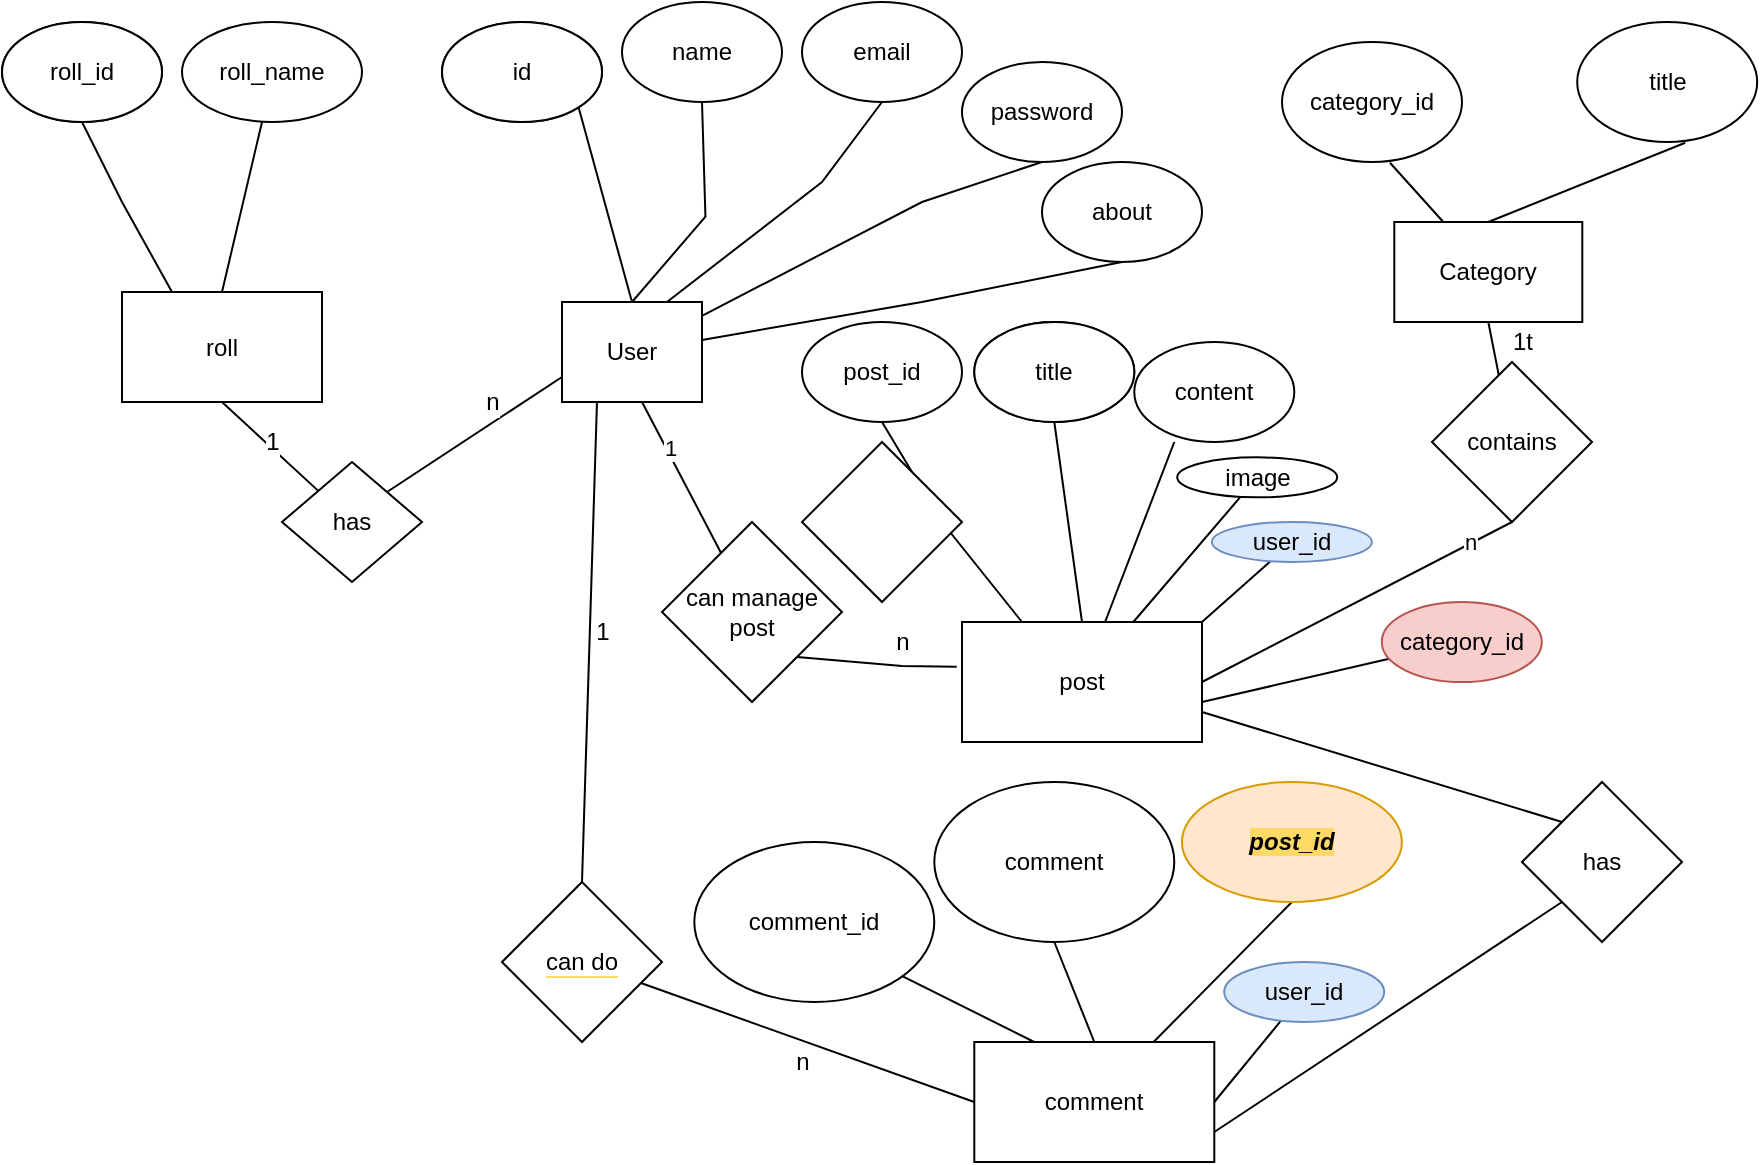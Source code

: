 <mxfile version="20.8.3" type="device"><diagram id="rPeYLPX92fFSoesWAQtS" name="Page-1"><mxGraphModel dx="2032" dy="430" grid="1" gridSize="10" guides="1" tooltips="1" connect="1" arrows="1" fold="1" page="1" pageScale="1" pageWidth="1169" pageHeight="1654" math="0" shadow="0"><root><mxCell id="0"/><mxCell id="1" parent="0"/><mxCell id="_1juKVzr3VNGROnuHjqq-1" value="User" style="rounded=0;whiteSpace=wrap;html=1;" vertex="1" parent="1"><mxGeometry x="10" y="350" width="70" height="50" as="geometry"/></mxCell><mxCell id="_1juKVzr3VNGROnuHjqq-2" value="id" style="ellipse;whiteSpace=wrap;html=1;" vertex="1" parent="1"><mxGeometry x="-50" y="210" width="80" height="50" as="geometry"/></mxCell><mxCell id="_1juKVzr3VNGROnuHjqq-3" value="" style="endArrow=none;html=1;rounded=0;exitX=0.5;exitY=0;exitDx=0;exitDy=0;entryX=1;entryY=1;entryDx=0;entryDy=0;" edge="1" parent="1" source="_1juKVzr3VNGROnuHjqq-1" target="_1juKVzr3VNGROnuHjqq-2"><mxGeometry width="50" height="50" relative="1" as="geometry"><mxPoint x="40" y="330" as="sourcePoint"/><mxPoint x="40" y="260" as="targetPoint"/></mxGeometry></mxCell><mxCell id="_1juKVzr3VNGROnuHjqq-4" value="name" style="ellipse;whiteSpace=wrap;html=1;" vertex="1" parent="1"><mxGeometry x="40" y="200" width="80" height="50" as="geometry"/></mxCell><mxCell id="_1juKVzr3VNGROnuHjqq-5" value="" style="endArrow=none;html=1;rounded=0;exitX=0.5;exitY=0;exitDx=0;exitDy=0;entryX=0.5;entryY=1;entryDx=0;entryDy=0;" edge="1" parent="1" target="_1juKVzr3VNGROnuHjqq-4" source="_1juKVzr3VNGROnuHjqq-1"><mxGeometry width="50" height="50" relative="1" as="geometry"><mxPoint x="106.72" y="337.32" as="sourcePoint"/><mxPoint x="30.004" y="249.998" as="targetPoint"/><Array as="points"><mxPoint x="81.72" y="307.32"/></Array></mxGeometry></mxCell><mxCell id="_1juKVzr3VNGROnuHjqq-7" value="email" style="ellipse;whiteSpace=wrap;html=1;" vertex="1" parent="1"><mxGeometry x="130" y="200" width="80" height="50" as="geometry"/></mxCell><mxCell id="_1juKVzr3VNGROnuHjqq-8" value="" style="endArrow=none;html=1;rounded=0;entryX=0.5;entryY=1;entryDx=0;entryDy=0;exitX=0.75;exitY=0;exitDx=0;exitDy=0;" edge="1" parent="1" target="_1juKVzr3VNGROnuHjqq-7" source="_1juKVzr3VNGROnuHjqq-1"><mxGeometry width="50" height="50" relative="1" as="geometry"><mxPoint x="130" y="350" as="sourcePoint"/><mxPoint x="120.004" y="249.998" as="targetPoint"/><Array as="points"><mxPoint x="140" y="290"/></Array></mxGeometry></mxCell><mxCell id="_1juKVzr3VNGROnuHjqq-10" value="password" style="ellipse;whiteSpace=wrap;html=1;" vertex="1" parent="1"><mxGeometry x="210" y="230" width="80" height="50" as="geometry"/></mxCell><mxCell id="_1juKVzr3VNGROnuHjqq-11" value="" style="endArrow=none;html=1;rounded=0;entryX=0.5;entryY=1;entryDx=0;entryDy=0;" edge="1" parent="1" target="_1juKVzr3VNGROnuHjqq-10" source="_1juKVzr3VNGROnuHjqq-1"><mxGeometry width="50" height="50" relative="1" as="geometry"><mxPoint x="255" y="370" as="sourcePoint"/><mxPoint x="200.004" y="279.998" as="targetPoint"/><Array as="points"><mxPoint x="190" y="300"/></Array></mxGeometry></mxCell><mxCell id="_1juKVzr3VNGROnuHjqq-13" value="about" style="ellipse;whiteSpace=wrap;html=1;" vertex="1" parent="1"><mxGeometry x="250" y="280" width="80" height="50" as="geometry"/></mxCell><mxCell id="_1juKVzr3VNGROnuHjqq-14" value="" style="endArrow=none;html=1;rounded=0;entryX=0.5;entryY=1;entryDx=0;entryDy=0;" edge="1" parent="1" target="_1juKVzr3VNGROnuHjqq-13" source="_1juKVzr3VNGROnuHjqq-1"><mxGeometry width="50" height="50" relative="1" as="geometry"><mxPoint x="295" y="420" as="sourcePoint"/><mxPoint x="240.004" y="329.998" as="targetPoint"/><Array as="points"><mxPoint x="190" y="350"/></Array></mxGeometry></mxCell><mxCell id="_1juKVzr3VNGROnuHjqq-16" value="post" style="rounded=0;whiteSpace=wrap;html=1;" vertex="1" parent="1"><mxGeometry x="210" y="510" width="120" height="60" as="geometry"/></mxCell><mxCell id="_1juKVzr3VNGROnuHjqq-17" value="post_id" style="ellipse;whiteSpace=wrap;html=1;" vertex="1" parent="1"><mxGeometry x="130" y="360" width="80" height="50" as="geometry"/></mxCell><mxCell id="_1juKVzr3VNGROnuHjqq-18" value="" style="endArrow=none;html=1;rounded=0;entryX=0.5;entryY=1;entryDx=0;entryDy=0;exitX=0.25;exitY=0;exitDx=0;exitDy=0;" edge="1" parent="1" target="_1juKVzr3VNGROnuHjqq-17" source="_1juKVzr3VNGROnuHjqq-16"><mxGeometry width="50" height="50" relative="1" as="geometry"><mxPoint x="170" y="490" as="sourcePoint"/><mxPoint x="120.004" y="409.998" as="targetPoint"/><Array as="points"><mxPoint x="200" y="460"/></Array></mxGeometry></mxCell><mxCell id="_1juKVzr3VNGROnuHjqq-20" value="title" style="ellipse;whiteSpace=wrap;html=1;" vertex="1" parent="1"><mxGeometry x="216.15" y="360" width="80" height="50" as="geometry"/></mxCell><mxCell id="_1juKVzr3VNGROnuHjqq-21" value="" style="endArrow=none;html=1;rounded=0;entryX=0.5;entryY=1;entryDx=0;entryDy=0;exitX=0.5;exitY=0;exitDx=0;exitDy=0;" edge="1" parent="1" target="_1juKVzr3VNGROnuHjqq-20" source="_1juKVzr3VNGROnuHjqq-16"><mxGeometry width="50" height="50" relative="1" as="geometry"><mxPoint x="209.996" y="510" as="sourcePoint"/><mxPoint x="206.154" y="409.998" as="targetPoint"/><Array as="points"/></mxGeometry></mxCell><mxCell id="_1juKVzr3VNGROnuHjqq-23" value="title" style="ellipse;whiteSpace=wrap;html=1;" vertex="1" parent="1"><mxGeometry x="216.15" y="360" width="80" height="50" as="geometry"/></mxCell><mxCell id="_1juKVzr3VNGROnuHjqq-24" value="" style="endArrow=none;html=1;rounded=0;entryX=0.5;entryY=1;entryDx=0;entryDy=0;" edge="1" parent="1" source="_1juKVzr3VNGROnuHjqq-16"><mxGeometry width="50" height="50" relative="1" as="geometry"><mxPoint x="240" y="500" as="sourcePoint"/><mxPoint x="316.15" y="420" as="targetPoint"/><Array as="points"/></mxGeometry></mxCell><mxCell id="_1juKVzr3VNGROnuHjqq-26" value="content" style="ellipse;whiteSpace=wrap;html=1;" vertex="1" parent="1"><mxGeometry x="296.15" y="370" width="80" height="50" as="geometry"/></mxCell><mxCell id="_1juKVzr3VNGROnuHjqq-27" value="" style="endArrow=none;html=1;rounded=0;" edge="1" parent="1" source="_1juKVzr3VNGROnuHjqq-16" target="_1juKVzr3VNGROnuHjqq-29"><mxGeometry width="50" height="50" relative="1" as="geometry"><mxPoint x="240.0" y="490.0" as="sourcePoint"/><mxPoint x="342.9" y="467.68" as="targetPoint"/><Array as="points"/></mxGeometry></mxCell><mxCell id="_1juKVzr3VNGROnuHjqq-29" value="image" style="ellipse;whiteSpace=wrap;html=1;" vertex="1" parent="1"><mxGeometry x="317.6" y="427.68" width="80" height="20" as="geometry"/></mxCell><mxCell id="_1juKVzr3VNGROnuHjqq-32" value="" style="endArrow=none;html=1;rounded=0;exitX=1;exitY=0;exitDx=0;exitDy=0;" edge="1" parent="1" target="_1juKVzr3VNGROnuHjqq-33" source="_1juKVzr3VNGROnuHjqq-16"><mxGeometry width="50" height="50" relative="1" as="geometry"><mxPoint x="257.35" y="522.32" as="sourcePoint"/><mxPoint x="360.25" y="500" as="targetPoint"/><Array as="points"/></mxGeometry></mxCell><mxCell id="_1juKVzr3VNGROnuHjqq-33" value="user_id" style="ellipse;whiteSpace=wrap;html=1;fillColor=#dae8fc;strokeColor=#6c8ebf;" vertex="1" parent="1"><mxGeometry x="334.95" y="460" width="80" height="20" as="geometry"/></mxCell><mxCell id="_1juKVzr3VNGROnuHjqq-34" value="can manage post" style="rhombus;whiteSpace=wrap;html=1;" vertex="1" parent="1"><mxGeometry x="60" y="460" width="90" height="90" as="geometry"/></mxCell><mxCell id="_1juKVzr3VNGROnuHjqq-36" value="" style="endArrow=none;html=1;rounded=0;" edge="1" parent="1" source="_1juKVzr3VNGROnuHjqq-34"><mxGeometry width="50" height="50" relative="1" as="geometry"><mxPoint x="10" y="447.68" as="sourcePoint"/><mxPoint x="50" y="400" as="targetPoint"/></mxGeometry></mxCell><mxCell id="_1juKVzr3VNGROnuHjqq-38" value="1" style="edgeLabel;html=1;align=center;verticalAlign=middle;resizable=0;points=[];" vertex="1" connectable="0" parent="_1juKVzr3VNGROnuHjqq-36"><mxGeometry x="0.383" y="-2" relative="1" as="geometry"><mxPoint as="offset"/></mxGeometry></mxCell><mxCell id="_1juKVzr3VNGROnuHjqq-37" value="" style="endArrow=none;html=1;rounded=0;entryX=1;entryY=1;entryDx=0;entryDy=0;exitX=-0.022;exitY=0.372;exitDx=0;exitDy=0;exitPerimeter=0;" edge="1" parent="1" source="_1juKVzr3VNGROnuHjqq-16" target="_1juKVzr3VNGROnuHjqq-34"><mxGeometry width="50" height="50" relative="1" as="geometry"><mxPoint x="200" y="530" as="sourcePoint"/><mxPoint x="60" y="410" as="targetPoint"/><Array as="points"><mxPoint x="180" y="532"/></Array></mxGeometry></mxCell><mxCell id="_1juKVzr3VNGROnuHjqq-39" value="n" style="text;html=1;align=center;verticalAlign=middle;resizable=0;points=[];autosize=1;strokeColor=none;fillColor=none;" vertex="1" parent="1"><mxGeometry x="165" y="505" width="30" height="30" as="geometry"/></mxCell><mxCell id="_1juKVzr3VNGROnuHjqq-40" value="comment" style="rounded=0;whiteSpace=wrap;html=1;" vertex="1" parent="1"><mxGeometry x="216.15" y="720" width="120" height="60" as="geometry"/></mxCell><mxCell id="_1juKVzr3VNGROnuHjqq-42" value="" style="endArrow=none;html=1;rounded=0;exitX=1;exitY=1;exitDx=0;exitDy=0;entryX=0.25;entryY=0;entryDx=0;entryDy=0;" edge="1" parent="1" target="_1juKVzr3VNGROnuHjqq-40"><mxGeometry width="50" height="50" relative="1" as="geometry"><mxPoint x="102.426" y="648.284" as="sourcePoint"/><mxPoint x="190" y="590" as="targetPoint"/></mxGeometry></mxCell><mxCell id="_1juKVzr3VNGROnuHjqq-43" value="comment_id" style="ellipse;whiteSpace=wrap;html=1;" vertex="1" parent="1"><mxGeometry x="76.15" y="620" width="120" height="80" as="geometry"/></mxCell><mxCell id="_1juKVzr3VNGROnuHjqq-44" value="" style="endArrow=none;html=1;rounded=0;exitX=0.5;exitY=1;exitDx=0;exitDy=0;entryX=0.5;entryY=0;entryDx=0;entryDy=0;" edge="1" parent="1" source="_1juKVzr3VNGROnuHjqq-45" target="_1juKVzr3VNGROnuHjqq-40"><mxGeometry width="50" height="50" relative="1" as="geometry"><mxPoint x="232.426" y="638.284" as="sourcePoint"/><mxPoint x="280" y="680" as="targetPoint"/></mxGeometry></mxCell><mxCell id="_1juKVzr3VNGROnuHjqq-45" value="comment" style="ellipse;whiteSpace=wrap;html=1;" vertex="1" parent="1"><mxGeometry x="196.15" y="590" width="120" height="80" as="geometry"/></mxCell><mxCell id="_1juKVzr3VNGROnuHjqq-46" value="" style="endArrow=none;html=1;rounded=0;entryX=0.5;entryY=1;entryDx=0;entryDy=0;" edge="1" parent="1" source="_1juKVzr3VNGROnuHjqq-40" target="_1juKVzr3VNGROnuHjqq-47"><mxGeometry width="50" height="50" relative="1" as="geometry"><mxPoint x="352.426" y="658.284" as="sourcePoint"/><mxPoint x="400" y="700" as="targetPoint"/></mxGeometry></mxCell><mxCell id="_1juKVzr3VNGROnuHjqq-47" value="&lt;b&gt;&lt;i style=&quot;background-color: rgb(255, 217, 102);&quot;&gt;post_id&lt;/i&gt;&lt;/b&gt;" style="ellipse;whiteSpace=wrap;html=1;fillColor=#ffe6cc;strokeColor=#d79b00;" vertex="1" parent="1"><mxGeometry x="319.95" y="590" width="110" height="60" as="geometry"/></mxCell><mxCell id="_1juKVzr3VNGROnuHjqq-48" value="" style="endArrow=none;html=1;rounded=0;exitX=1;exitY=0.5;exitDx=0;exitDy=0;" edge="1" parent="1" target="_1juKVzr3VNGROnuHjqq-49" source="_1juKVzr3VNGROnuHjqq-40"><mxGeometry width="50" height="50" relative="1" as="geometry"><mxPoint x="336.15" y="740" as="sourcePoint"/><mxPoint x="366.4" y="730" as="targetPoint"/><Array as="points"/></mxGeometry></mxCell><mxCell id="_1juKVzr3VNGROnuHjqq-49" value="user_id" style="ellipse;whiteSpace=wrap;html=1;fillColor=#dae8fc;strokeColor=#6c8ebf;" vertex="1" parent="1"><mxGeometry x="341.1" y="680" width="80" height="30" as="geometry"/></mxCell><mxCell id="_1juKVzr3VNGROnuHjqq-50" value="&lt;span style=&quot;background-color: rgb(255, 255, 255);&quot;&gt;can do&lt;/span&gt;" style="rhombus;whiteSpace=wrap;html=1;labelBackgroundColor=#FFD966;" vertex="1" parent="1"><mxGeometry x="-20" y="640" width="80" height="80" as="geometry"/></mxCell><mxCell id="_1juKVzr3VNGROnuHjqq-51" value="" style="endArrow=none;html=1;rounded=0;entryX=0.25;entryY=1;entryDx=0;entryDy=0;exitX=0.5;exitY=0;exitDx=0;exitDy=0;" edge="1" parent="1" source="_1juKVzr3VNGROnuHjqq-50" target="_1juKVzr3VNGROnuHjqq-1"><mxGeometry width="50" height="50" relative="1" as="geometry"><mxPoint x="20" y="640" as="sourcePoint"/><mxPoint x="30" y="430" as="targetPoint"/></mxGeometry></mxCell><mxCell id="_1juKVzr3VNGROnuHjqq-53" value="" style="endArrow=none;html=1;rounded=0;exitX=0;exitY=0.5;exitDx=0;exitDy=0;" edge="1" parent="1" source="_1juKVzr3VNGROnuHjqq-40" target="_1juKVzr3VNGROnuHjqq-50"><mxGeometry width="50" height="50" relative="1" as="geometry"><mxPoint x="50" y="710" as="sourcePoint"/><mxPoint x="50" y="570" as="targetPoint"/></mxGeometry></mxCell><mxCell id="_1juKVzr3VNGROnuHjqq-54" value="1" style="text;html=1;align=center;verticalAlign=middle;resizable=0;points=[];autosize=1;strokeColor=none;fillColor=none;labelBackgroundColor=#FFFFFF;" vertex="1" parent="1"><mxGeometry x="15" y="500" width="30" height="30" as="geometry"/></mxCell><mxCell id="_1juKVzr3VNGROnuHjqq-55" value="n" style="text;html=1;align=center;verticalAlign=middle;resizable=0;points=[];autosize=1;strokeColor=none;fillColor=none;" vertex="1" parent="1"><mxGeometry x="115" y="715" width="30" height="30" as="geometry"/></mxCell><mxCell id="_1juKVzr3VNGROnuHjqq-56" value="has" style="rhombus;whiteSpace=wrap;html=1;labelBackgroundColor=#FFFFFF;" vertex="1" parent="1"><mxGeometry x="490" y="590" width="80" height="80" as="geometry"/></mxCell><mxCell id="_1juKVzr3VNGROnuHjqq-57" value="" style="endArrow=none;html=1;rounded=0;exitX=1;exitY=0.75;exitDx=0;exitDy=0;entryX=0;entryY=0;entryDx=0;entryDy=0;" edge="1" parent="1" source="_1juKVzr3VNGROnuHjqq-16" target="_1juKVzr3VNGROnuHjqq-56"><mxGeometry width="50" height="50" relative="1" as="geometry"><mxPoint x="350" y="600" as="sourcePoint"/><mxPoint x="400" y="550" as="targetPoint"/></mxGeometry></mxCell><mxCell id="_1juKVzr3VNGROnuHjqq-58" value="" style="endArrow=none;html=1;rounded=0;entryX=0;entryY=1;entryDx=0;entryDy=0;exitX=1;exitY=0.75;exitDx=0;exitDy=0;" edge="1" parent="1" source="_1juKVzr3VNGROnuHjqq-40" target="_1juKVzr3VNGROnuHjqq-56"><mxGeometry width="50" height="50" relative="1" as="geometry"><mxPoint x="510" y="890" as="sourcePoint"/><mxPoint x="517.5" y="650" as="targetPoint"/></mxGeometry></mxCell><mxCell id="_1juKVzr3VNGROnuHjqq-59" value="Category" style="rounded=0;whiteSpace=wrap;html=1;labelBackgroundColor=#FFFFFF;" vertex="1" parent="1"><mxGeometry x="426.15" y="310" width="94" height="50" as="geometry"/></mxCell><mxCell id="_1juKVzr3VNGROnuHjqq-60" value="category_id" style="ellipse;whiteSpace=wrap;html=1;labelBackgroundColor=#FFFFFF;" vertex="1" parent="1"><mxGeometry x="370" y="220" width="90" height="60" as="geometry"/></mxCell><mxCell id="_1juKVzr3VNGROnuHjqq-61" value="" style="endArrow=none;html=1;rounded=0;exitX=0.6;exitY=1.006;exitDx=0;exitDy=0;exitPerimeter=0;" edge="1" parent="1" source="_1juKVzr3VNGROnuHjqq-60" target="_1juKVzr3VNGROnuHjqq-59"><mxGeometry width="50" height="50" relative="1" as="geometry"><mxPoint x="360" y="120" as="sourcePoint"/><mxPoint x="410" y="70" as="targetPoint"/></mxGeometry></mxCell><mxCell id="_1juKVzr3VNGROnuHjqq-62" value="title" style="ellipse;whiteSpace=wrap;html=1;labelBackgroundColor=#FFFFFF;" vertex="1" parent="1"><mxGeometry x="517.6" y="210" width="90" height="60" as="geometry"/></mxCell><mxCell id="_1juKVzr3VNGROnuHjqq-63" value="" style="endArrow=none;html=1;rounded=0;exitX=0.6;exitY=1.006;exitDx=0;exitDy=0;exitPerimeter=0;entryX=0.5;entryY=0;entryDx=0;entryDy=0;" edge="1" parent="1" source="_1juKVzr3VNGROnuHjqq-62" target="_1juKVzr3VNGROnuHjqq-59"><mxGeometry width="50" height="50" relative="1" as="geometry"><mxPoint x="480" y="130" as="sourcePoint"/><mxPoint x="516" y="106.525" as="targetPoint"/></mxGeometry></mxCell><mxCell id="_1juKVzr3VNGROnuHjqq-64" value="contains" style="rhombus;whiteSpace=wrap;html=1;labelBackgroundColor=#FFFFFF;" vertex="1" parent="1"><mxGeometry x="445" y="380" width="80" height="80" as="geometry"/></mxCell><mxCell id="_1juKVzr3VNGROnuHjqq-65" value="" style="endArrow=none;html=1;rounded=0;entryX=0.5;entryY=1;entryDx=0;entryDy=0;" edge="1" parent="1" source="_1juKVzr3VNGROnuHjqq-64" target="_1juKVzr3VNGROnuHjqq-59"><mxGeometry width="50" height="50" relative="1" as="geometry"><mxPoint x="460" y="400" as="sourcePoint"/><mxPoint x="510" y="350" as="targetPoint"/></mxGeometry></mxCell><mxCell id="_1juKVzr3VNGROnuHjqq-66" value="" style="endArrow=none;html=1;rounded=0;exitX=1;exitY=0.5;exitDx=0;exitDy=0;entryX=0.5;entryY=1;entryDx=0;entryDy=0;" edge="1" parent="1" source="_1juKVzr3VNGROnuHjqq-16" target="_1juKVzr3VNGROnuHjqq-64"><mxGeometry width="50" height="50" relative="1" as="geometry"><mxPoint x="330" y="560" as="sourcePoint"/><mxPoint x="480" y="460" as="targetPoint"/></mxGeometry></mxCell><mxCell id="_1juKVzr3VNGROnuHjqq-71" value="n" style="edgeLabel;html=1;align=center;verticalAlign=middle;resizable=0;points=[];" vertex="1" connectable="0" parent="_1juKVzr3VNGROnuHjqq-66"><mxGeometry x="0.73" y="1" relative="1" as="geometry"><mxPoint as="offset"/></mxGeometry></mxCell><mxCell id="_1juKVzr3VNGROnuHjqq-67" value="" style="endArrow=none;html=1;rounded=0;" edge="1" parent="1" target="_1juKVzr3VNGROnuHjqq-68"><mxGeometry width="50" height="50" relative="1" as="geometry"><mxPoint x="330" y="550" as="sourcePoint"/><mxPoint x="445.2" y="540" as="targetPoint"/><Array as="points"/></mxGeometry></mxCell><mxCell id="_1juKVzr3VNGROnuHjqq-68" value="category_id" style="ellipse;whiteSpace=wrap;html=1;fillColor=#f8cecc;strokeColor=#b85450;" vertex="1" parent="1"><mxGeometry x="419.9" y="500" width="80" height="40" as="geometry"/></mxCell><mxCell id="_1juKVzr3VNGROnuHjqq-70" value="1t" style="text;html=1;align=center;verticalAlign=middle;resizable=0;points=[];autosize=1;strokeColor=none;fillColor=none;" vertex="1" parent="1"><mxGeometry x="475" y="355" width="30" height="30" as="geometry"/></mxCell><mxCell id="_1juKVzr3VNGROnuHjqq-72" value="roll" style="rounded=0;whiteSpace=wrap;html=1;labelBackgroundColor=#FFFFFF;" vertex="1" parent="1"><mxGeometry x="-210" y="345" width="100" height="55" as="geometry"/></mxCell><mxCell id="_1juKVzr3VNGROnuHjqq-73" value="id" style="ellipse;whiteSpace=wrap;html=1;" vertex="1" parent="1"><mxGeometry x="-50" y="210" width="80" height="50" as="geometry"/></mxCell><mxCell id="_1juKVzr3VNGROnuHjqq-74" value="" style="endArrow=none;html=1;rounded=0;entryX=0.5;entryY=1;entryDx=0;entryDy=0;exitX=0.25;exitY=0;exitDx=0;exitDy=0;" edge="1" parent="1" source="_1juKVzr3VNGROnuHjqq-72" target="_1juKVzr3VNGROnuHjqq-75"><mxGeometry width="50" height="50" relative="1" as="geometry"><mxPoint x="-180" y="340" as="sourcePoint"/><mxPoint x="-201.716" y="252.678" as="targetPoint"/><Array as="points"><mxPoint x="-210" y="300"/></Array></mxGeometry></mxCell><mxCell id="_1juKVzr3VNGROnuHjqq-75" value="roll_id" style="ellipse;whiteSpace=wrap;html=1;" vertex="1" parent="1"><mxGeometry x="-270" y="210" width="80" height="50" as="geometry"/></mxCell><mxCell id="_1juKVzr3VNGROnuHjqq-76" value="roll_id" style="ellipse;whiteSpace=wrap;html=1;" vertex="1" parent="1"><mxGeometry x="-270" y="210" width="80" height="50" as="geometry"/></mxCell><mxCell id="_1juKVzr3VNGROnuHjqq-77" value="" style="endArrow=none;html=1;rounded=0;entryX=0.5;entryY=1;entryDx=0;entryDy=0;exitX=0.5;exitY=0;exitDx=0;exitDy=0;" edge="1" parent="1" source="_1juKVzr3VNGROnuHjqq-72"><mxGeometry width="50" height="50" relative="1" as="geometry"><mxPoint x="-150" y="360" as="sourcePoint"/><mxPoint x="-140" y="260" as="targetPoint"/><Array as="points"/></mxGeometry></mxCell><mxCell id="_1juKVzr3VNGROnuHjqq-78" value="roll_name" style="ellipse;whiteSpace=wrap;html=1;" vertex="1" parent="1"><mxGeometry x="-180" y="210" width="90" height="50" as="geometry"/></mxCell><mxCell id="_1juKVzr3VNGROnuHjqq-79" value="" style="rhombus;whiteSpace=wrap;html=1;labelBackgroundColor=#FFFFFF;" vertex="1" parent="1"><mxGeometry x="130" y="420" width="80" height="80" as="geometry"/></mxCell><mxCell id="_1juKVzr3VNGROnuHjqq-80" value="has" style="rhombus;whiteSpace=wrap;html=1;labelBackgroundColor=#FFFFFF;" vertex="1" parent="1"><mxGeometry x="-130" y="430" width="70" height="60" as="geometry"/></mxCell><mxCell id="_1juKVzr3VNGROnuHjqq-81" value="" style="endArrow=none;html=1;rounded=0;entryX=0;entryY=0.75;entryDx=0;entryDy=0;exitX=1;exitY=0;exitDx=0;exitDy=0;" edge="1" parent="1" source="_1juKVzr3VNGROnuHjqq-80" target="_1juKVzr3VNGROnuHjqq-1"><mxGeometry width="50" height="50" relative="1" as="geometry"><mxPoint x="-70" y="450" as="sourcePoint"/><mxPoint y="390" as="targetPoint"/></mxGeometry></mxCell><mxCell id="_1juKVzr3VNGROnuHjqq-83" value="" style="endArrow=none;html=1;rounded=0;entryX=0.5;entryY=1;entryDx=0;entryDy=0;" edge="1" parent="1" source="_1juKVzr3VNGROnuHjqq-80" target="_1juKVzr3VNGROnuHjqq-72"><mxGeometry width="50" height="50" relative="1" as="geometry"><mxPoint x="-200" y="450" as="sourcePoint"/><mxPoint x="-150" y="400" as="targetPoint"/></mxGeometry></mxCell><mxCell id="_1juKVzr3VNGROnuHjqq-84" value="1" style="text;html=1;align=center;verticalAlign=middle;resizable=0;points=[];autosize=1;strokeColor=none;fillColor=none;labelBackgroundColor=#FFFFFF;" vertex="1" parent="1"><mxGeometry x="-150" y="405" width="30" height="30" as="geometry"/></mxCell><mxCell id="_1juKVzr3VNGROnuHjqq-85" value="n" style="text;html=1;align=center;verticalAlign=middle;resizable=0;points=[];autosize=1;strokeColor=none;fillColor=none;labelBackgroundColor=#FFFFFF;" vertex="1" parent="1"><mxGeometry x="-40" y="385" width="30" height="30" as="geometry"/></mxCell></root></mxGraphModel></diagram></mxfile>